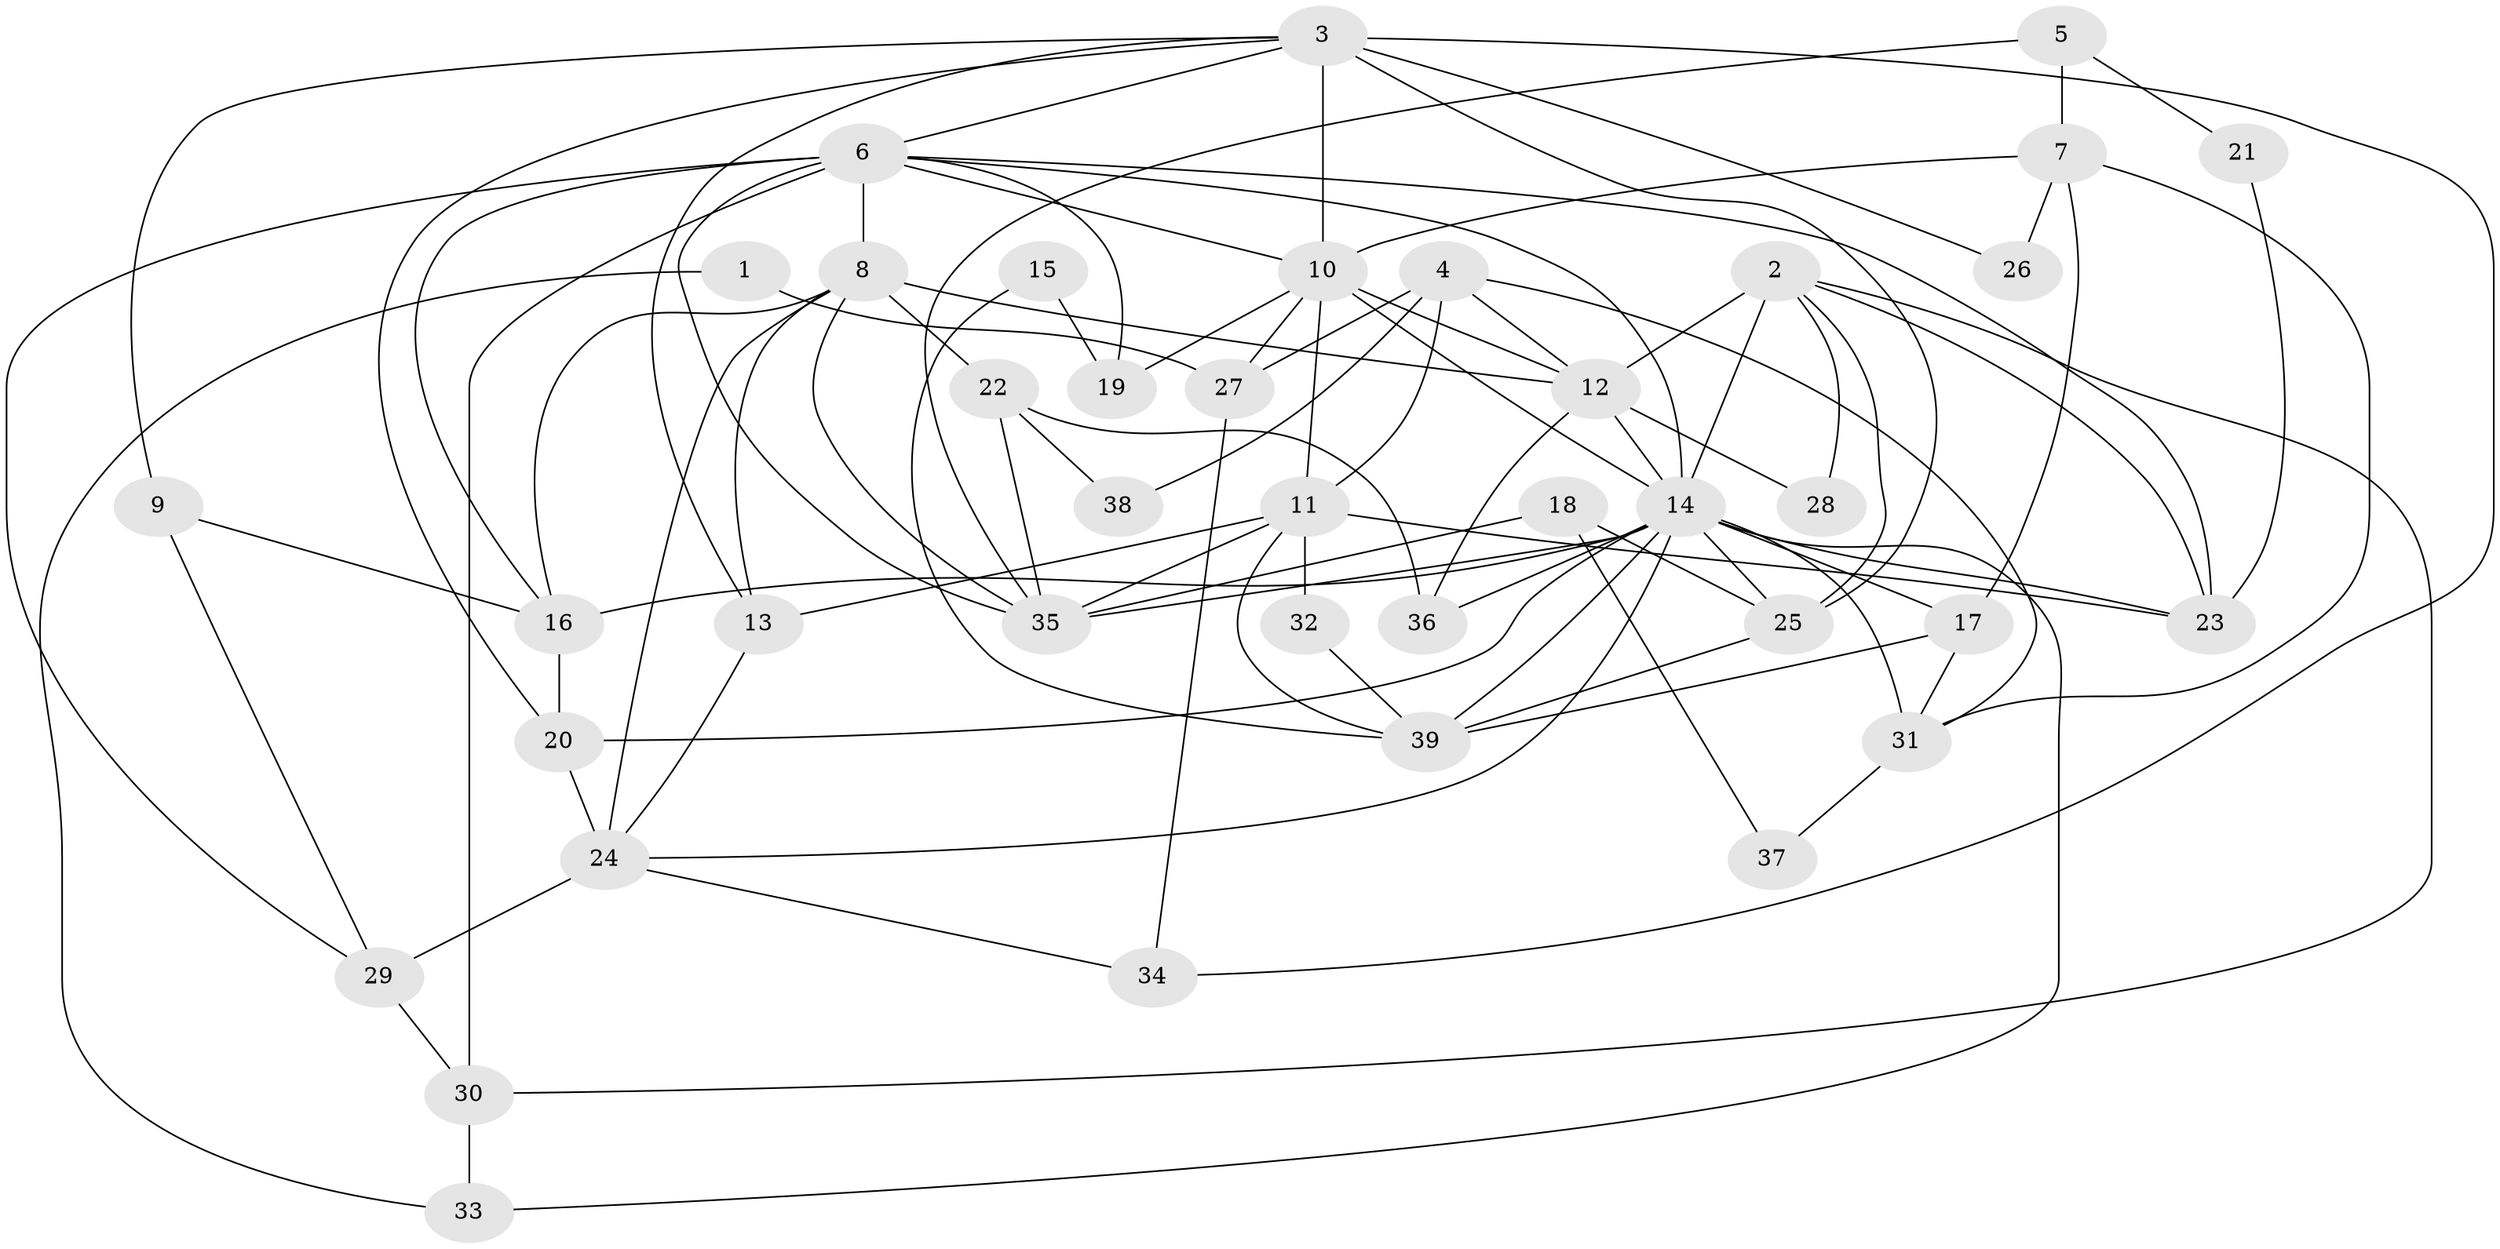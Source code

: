 // original degree distribution, {2: 0.1282051282051282, 5: 0.2564102564102564, 3: 0.28205128205128205, 4: 0.21794871794871795, 6: 0.07692307692307693, 7: 0.02564102564102564, 8: 0.01282051282051282}
// Generated by graph-tools (version 1.1) at 2025/35/03/09/25 02:35:54]
// undirected, 39 vertices, 91 edges
graph export_dot {
graph [start="1"]
  node [color=gray90,style=filled];
  1;
  2;
  3;
  4;
  5;
  6;
  7;
  8;
  9;
  10;
  11;
  12;
  13;
  14;
  15;
  16;
  17;
  18;
  19;
  20;
  21;
  22;
  23;
  24;
  25;
  26;
  27;
  28;
  29;
  30;
  31;
  32;
  33;
  34;
  35;
  36;
  37;
  38;
  39;
  1 -- 27 [weight=1.0];
  1 -- 33 [weight=1.0];
  2 -- 12 [weight=3.0];
  2 -- 14 [weight=1.0];
  2 -- 23 [weight=1.0];
  2 -- 25 [weight=1.0];
  2 -- 28 [weight=1.0];
  2 -- 30 [weight=1.0];
  3 -- 6 [weight=1.0];
  3 -- 9 [weight=1.0];
  3 -- 10 [weight=1.0];
  3 -- 13 [weight=1.0];
  3 -- 20 [weight=1.0];
  3 -- 25 [weight=1.0];
  3 -- 26 [weight=2.0];
  3 -- 34 [weight=1.0];
  4 -- 11 [weight=1.0];
  4 -- 12 [weight=1.0];
  4 -- 27 [weight=1.0];
  4 -- 31 [weight=1.0];
  4 -- 38 [weight=1.0];
  5 -- 7 [weight=1.0];
  5 -- 21 [weight=1.0];
  5 -- 35 [weight=1.0];
  6 -- 8 [weight=3.0];
  6 -- 10 [weight=2.0];
  6 -- 14 [weight=1.0];
  6 -- 16 [weight=2.0];
  6 -- 19 [weight=1.0];
  6 -- 23 [weight=1.0];
  6 -- 29 [weight=1.0];
  6 -- 30 [weight=2.0];
  6 -- 35 [weight=1.0];
  7 -- 10 [weight=1.0];
  7 -- 17 [weight=1.0];
  7 -- 26 [weight=1.0];
  7 -- 31 [weight=1.0];
  8 -- 12 [weight=1.0];
  8 -- 13 [weight=1.0];
  8 -- 16 [weight=1.0];
  8 -- 22 [weight=1.0];
  8 -- 24 [weight=1.0];
  8 -- 35 [weight=1.0];
  9 -- 16 [weight=1.0];
  9 -- 29 [weight=1.0];
  10 -- 11 [weight=2.0];
  10 -- 12 [weight=3.0];
  10 -- 14 [weight=2.0];
  10 -- 19 [weight=1.0];
  10 -- 27 [weight=1.0];
  11 -- 13 [weight=1.0];
  11 -- 23 [weight=1.0];
  11 -- 32 [weight=1.0];
  11 -- 35 [weight=2.0];
  11 -- 39 [weight=1.0];
  12 -- 14 [weight=1.0];
  12 -- 28 [weight=1.0];
  12 -- 36 [weight=1.0];
  13 -- 24 [weight=1.0];
  14 -- 16 [weight=2.0];
  14 -- 17 [weight=3.0];
  14 -- 20 [weight=3.0];
  14 -- 23 [weight=1.0];
  14 -- 24 [weight=1.0];
  14 -- 25 [weight=1.0];
  14 -- 31 [weight=1.0];
  14 -- 33 [weight=1.0];
  14 -- 35 [weight=1.0];
  14 -- 36 [weight=1.0];
  14 -- 39 [weight=1.0];
  15 -- 19 [weight=1.0];
  15 -- 39 [weight=1.0];
  16 -- 20 [weight=2.0];
  17 -- 31 [weight=1.0];
  17 -- 39 [weight=1.0];
  18 -- 25 [weight=1.0];
  18 -- 35 [weight=1.0];
  18 -- 37 [weight=1.0];
  20 -- 24 [weight=2.0];
  21 -- 23 [weight=1.0];
  22 -- 35 [weight=1.0];
  22 -- 36 [weight=1.0];
  22 -- 38 [weight=1.0];
  24 -- 29 [weight=2.0];
  24 -- 34 [weight=1.0];
  25 -- 39 [weight=1.0];
  27 -- 34 [weight=1.0];
  29 -- 30 [weight=1.0];
  30 -- 33 [weight=1.0];
  31 -- 37 [weight=1.0];
  32 -- 39 [weight=1.0];
}
